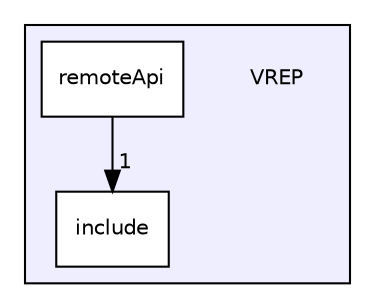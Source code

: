 digraph "VREP" {
  compound=true
  node [ fontsize="10", fontname="Helvetica"];
  edge [ labelfontsize="10", labelfontname="Helvetica"];
  subgraph clusterdir_232aa3f8ef70bff6758ec37c7e6e421b {
    graph [ bgcolor="#eeeeff", pencolor="black", label="" URL="dir_232aa3f8ef70bff6758ec37c7e6e421b.html"];
    dir_232aa3f8ef70bff6758ec37c7e6e421b [shape=plaintext label="VREP"];
    dir_126af86d2f5526036769dd1db00531cf [shape=box label="include" color="black" fillcolor="white" style="filled" URL="dir_126af86d2f5526036769dd1db00531cf.html"];
    dir_ece4fa20d00474ec9024bcffffc272a3 [shape=box label="remoteApi" color="black" fillcolor="white" style="filled" URL="dir_ece4fa20d00474ec9024bcffffc272a3.html"];
  }
  dir_ece4fa20d00474ec9024bcffffc272a3->dir_126af86d2f5526036769dd1db00531cf [headlabel="1", labeldistance=1.5 headhref="dir_000007_000006.html"];
}

